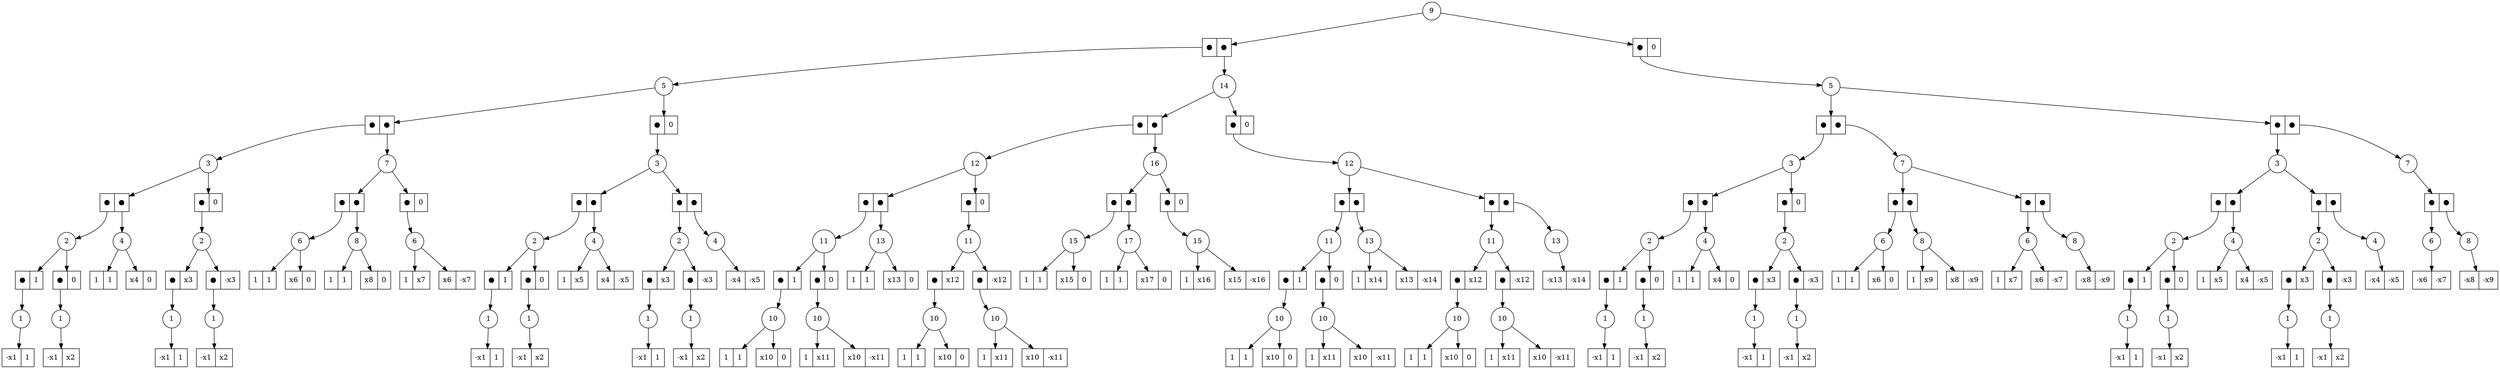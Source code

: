 digraph G {
	Dec_0_1 [shape=circle, label="9"]
	Dec_0_1 -> Ele_1_5
	Ele_1_5 [shape=record,label="<f0> ●|<f1> ●"]
	Ele_1_5:f0 -> Dec_2_7
	Dec_2_7 [shape=circle, label="5"]
	Dec_2_7 -> Ele_3_13
	Ele_3_13 [shape=record,label="<f0> ●|<f1> ●"]
	Ele_3_13:f0 -> Dec_4_21
	Dec_4_21 [shape=circle, label="3"]
	Dec_4_21 -> Ele_5_39
	Ele_5_39 [shape=record,label="<f0> ●|<f1> ●"]
	Ele_5_39:f0 -> Dec_6_67
	Dec_6_67 [shape=circle, label="2"]
	Dec_6_67 -> Ele_7_121
	Ele_7_121 [shape=record,label="<f0> ●|<f1> 1"]
	Ele_7_121:f0 -> Dec_8_49
	Dec_8_49 [shape=circle, label="1"]
	Dec_8_49 -> Ele_9_97
	Ele_9_97 [shape=record,label="<f0> -x1|<f1> 1"]
	Dec_6_67 -> Ele_7_122
	Ele_7_122 [shape=record,label="<f0> ●|<f1> 0"]
	Ele_7_122:f0 -> Dec_8_50
	Dec_8_50 [shape=circle, label="1"]
	Dec_8_50 -> Ele_9_98
	Ele_9_98 [shape=record,label="<f0> -x1|<f1> x2"]
	Ele_5_39:f1 -> Dec_6_68
	Dec_6_68 [shape=circle, label="4"]
	Dec_6_68 -> Ele_7_123
	Ele_7_123 [shape=record,label="<f0> 1|<f1> 1"]
	Dec_6_68 -> Ele_7_124
	Ele_7_124 [shape=record,label="<f0> x4|<f1> 0"]
	Dec_4_21 -> Ele_5_40
	Ele_5_40 [shape=record,label="<f0> ●|<f1> 0"]
	Ele_5_40:f0 -> Dec_6_69
	Dec_6_69 [shape=circle, label="2"]
	Dec_6_69 -> Ele_7_125
	Ele_7_125 [shape=record,label="<f0> ●|<f1> x3"]
	Ele_7_125:f0 -> Dec_8_51
	Dec_8_51 [shape=circle, label="1"]
	Dec_8_51 -> Ele_9_99
	Ele_9_99 [shape=record,label="<f0> -x1|<f1> 1"]
	Dec_6_69 -> Ele_7_126
	Ele_7_126 [shape=record,label="<f0> ●|<f1> -x3"]
	Ele_7_126:f0 -> Dec_8_52
	Dec_8_52 [shape=circle, label="1"]
	Dec_8_52 -> Ele_9_100
	Ele_9_100 [shape=record,label="<f0> -x1|<f1> x2"]
	Ele_3_13:f1 -> Dec_4_22
	Dec_4_22 [shape=circle, label="7"]
	Dec_4_22 -> Ele_5_41
	Ele_5_41 [shape=record,label="<f0> ●|<f1> ●"]
	Ele_5_41:f0 -> Dec_6_70
	Dec_6_70 [shape=circle, label="6"]
	Dec_6_70 -> Ele_7_127
	Ele_7_127 [shape=record,label="<f0> 1|<f1> 1"]
	Dec_6_70 -> Ele_7_128
	Ele_7_128 [shape=record,label="<f0> x6|<f1> 0"]
	Ele_5_41:f1 -> Dec_6_71
	Dec_6_71 [shape=circle, label="8"]
	Dec_6_71 -> Ele_7_129
	Ele_7_129 [shape=record,label="<f0> 1|<f1> 1"]
	Dec_6_71 -> Ele_7_130
	Ele_7_130 [shape=record,label="<f0> x8|<f1> 0"]
	Dec_4_22 -> Ele_5_42
	Ele_5_42 [shape=record,label="<f0> ●|<f1> 0"]
	Ele_5_42:f0 -> Dec_6_72
	Dec_6_72 [shape=circle, label="6"]
	Dec_6_72 -> Ele_7_131
	Ele_7_131 [shape=record,label="<f0> 1|<f1> x7"]
	Dec_6_72 -> Ele_7_132
	Ele_7_132 [shape=record,label="<f0> x6|<f1> -x7"]
	Dec_2_7 -> Ele_3_14
	Ele_3_14 [shape=record,label="<f0> ●|<f1> 0"]
	Ele_3_14:f0 -> Dec_4_23
	Dec_4_23 [shape=circle, label="3"]
	Dec_4_23 -> Ele_5_43
	Ele_5_43 [shape=record,label="<f0> ●|<f1> ●"]
	Ele_5_43:f0 -> Dec_6_73
	Dec_6_73 [shape=circle, label="2"]
	Dec_6_73 -> Ele_7_133
	Ele_7_133 [shape=record,label="<f0> ●|<f1> 1"]
	Ele_7_133:f0 -> Dec_8_53
	Dec_8_53 [shape=circle, label="1"]
	Dec_8_53 -> Ele_9_101
	Ele_9_101 [shape=record,label="<f0> -x1|<f1> 1"]
	Dec_6_73 -> Ele_7_134
	Ele_7_134 [shape=record,label="<f0> ●|<f1> 0"]
	Ele_7_134:f0 -> Dec_8_54
	Dec_8_54 [shape=circle, label="1"]
	Dec_8_54 -> Ele_9_102
	Ele_9_102 [shape=record,label="<f0> -x1|<f1> x2"]
	Ele_5_43:f1 -> Dec_6_74
	Dec_6_74 [shape=circle, label="4"]
	Dec_6_74 -> Ele_7_135
	Ele_7_135 [shape=record,label="<f0> 1|<f1> x5"]
	Dec_6_74 -> Ele_7_136
	Ele_7_136 [shape=record,label="<f0> x4|<f1> -x5"]
	Dec_4_23 -> Ele_5_44
	Ele_5_44 [shape=record,label="<f0> ●|<f1> ●"]
	Ele_5_44:f0 -> Dec_6_75
	Dec_6_75 [shape=circle, label="2"]
	Dec_6_75 -> Ele_7_137
	Ele_7_137 [shape=record,label="<f0> ●|<f1> x3"]
	Ele_7_137:f0 -> Dec_8_55
	Dec_8_55 [shape=circle, label="1"]
	Dec_8_55 -> Ele_9_103
	Ele_9_103 [shape=record,label="<f0> -x1|<f1> 1"]
	Dec_6_75 -> Ele_7_138
	Ele_7_138 [shape=record,label="<f0> ●|<f1> -x3"]
	Ele_7_138:f0 -> Dec_8_56
	Dec_8_56 [shape=circle, label="1"]
	Dec_8_56 -> Ele_9_104
	Ele_9_104 [shape=record,label="<f0> -x1|<f1> x2"]
	Ele_5_44:f1 -> Dec_6_76
	Dec_6_76 [shape=circle, label="4"]
	Dec_6_76 -> Ele_7_139
	Ele_7_139 [shape=record,label="<f0> -x4|<f1> -x5"]
	Ele_1_5:f1 -> Dec_2_8
	Dec_2_8 [shape=circle, label="14"]
	Dec_2_8 -> Ele_3_15
	Ele_3_15 [shape=record,label="<f0> ●|<f1> ●"]
	Ele_3_15:f0 -> Dec_4_24
	Dec_4_24 [shape=circle, label="12"]
	Dec_4_24 -> Ele_5_45
	Ele_5_45 [shape=record,label="<f0> ●|<f1> ●"]
	Ele_5_45:f0 -> Dec_6_77
	Dec_6_77 [shape=circle, label="11"]
	Dec_6_77 -> Ele_7_140
	Ele_7_140 [shape=record,label="<f0> ●|<f1> 1"]
	Ele_7_140:f0 -> Dec_8_57
	Dec_8_57 [shape=circle, label="10"]
	Dec_8_57 -> Ele_9_105
	Ele_9_105 [shape=record,label="<f0> 1|<f1> 1"]
	Dec_8_57 -> Ele_9_106
	Ele_9_106 [shape=record,label="<f0> x10|<f1> 0"]
	Dec_6_77 -> Ele_7_141
	Ele_7_141 [shape=record,label="<f0> ●|<f1> 0"]
	Ele_7_141:f0 -> Dec_8_58
	Dec_8_58 [shape=circle, label="10"]
	Dec_8_58 -> Ele_9_107
	Ele_9_107 [shape=record,label="<f0> 1|<f1> x11"]
	Dec_8_58 -> Ele_9_108
	Ele_9_108 [shape=record,label="<f0> x10|<f1> -x11"]
	Ele_5_45:f1 -> Dec_6_78
	Dec_6_78 [shape=circle, label="13"]
	Dec_6_78 -> Ele_7_142
	Ele_7_142 [shape=record,label="<f0> 1|<f1> 1"]
	Dec_6_78 -> Ele_7_143
	Ele_7_143 [shape=record,label="<f0> x13|<f1> 0"]
	Dec_4_24 -> Ele_5_46
	Ele_5_46 [shape=record,label="<f0> ●|<f1> 0"]
	Ele_5_46:f0 -> Dec_6_79
	Dec_6_79 [shape=circle, label="11"]
	Dec_6_79 -> Ele_7_144
	Ele_7_144 [shape=record,label="<f0> ●|<f1> x12"]
	Ele_7_144:f0 -> Dec_8_59
	Dec_8_59 [shape=circle, label="10"]
	Dec_8_59 -> Ele_9_109
	Ele_9_109 [shape=record,label="<f0> 1|<f1> 1"]
	Dec_8_59 -> Ele_9_110
	Ele_9_110 [shape=record,label="<f0> x10|<f1> 0"]
	Dec_6_79 -> Ele_7_145
	Ele_7_145 [shape=record,label="<f0> ●|<f1> -x12"]
	Ele_7_145:f0 -> Dec_8_60
	Dec_8_60 [shape=circle, label="10"]
	Dec_8_60 -> Ele_9_111
	Ele_9_111 [shape=record,label="<f0> 1|<f1> x11"]
	Dec_8_60 -> Ele_9_112
	Ele_9_112 [shape=record,label="<f0> x10|<f1> -x11"]
	Ele_3_15:f1 -> Dec_4_25
	Dec_4_25 [shape=circle, label="16"]
	Dec_4_25 -> Ele_5_47
	Ele_5_47 [shape=record,label="<f0> ●|<f1> ●"]
	Ele_5_47:f0 -> Dec_6_80
	Dec_6_80 [shape=circle, label="15"]
	Dec_6_80 -> Ele_7_146
	Ele_7_146 [shape=record,label="<f0> 1|<f1> 1"]
	Dec_6_80 -> Ele_7_147
	Ele_7_147 [shape=record,label="<f0> x15|<f1> 0"]
	Ele_5_47:f1 -> Dec_6_81
	Dec_6_81 [shape=circle, label="17"]
	Dec_6_81 -> Ele_7_148
	Ele_7_148 [shape=record,label="<f0> 1|<f1> 1"]
	Dec_6_81 -> Ele_7_149
	Ele_7_149 [shape=record,label="<f0> x17|<f1> 0"]
	Dec_4_25 -> Ele_5_48
	Ele_5_48 [shape=record,label="<f0> ●|<f1> 0"]
	Ele_5_48:f0 -> Dec_6_82
	Dec_6_82 [shape=circle, label="15"]
	Dec_6_82 -> Ele_7_150
	Ele_7_150 [shape=record,label="<f0> 1|<f1> x16"]
	Dec_6_82 -> Ele_7_151
	Ele_7_151 [shape=record,label="<f0> x15|<f1> -x16"]
	Dec_2_8 -> Ele_3_16
	Ele_3_16 [shape=record,label="<f0> ●|<f1> 0"]
	Ele_3_16:f0 -> Dec_4_26
	Dec_4_26 [shape=circle, label="12"]
	Dec_4_26 -> Ele_5_49
	Ele_5_49 [shape=record,label="<f0> ●|<f1> ●"]
	Ele_5_49:f0 -> Dec_6_83
	Dec_6_83 [shape=circle, label="11"]
	Dec_6_83 -> Ele_7_152
	Ele_7_152 [shape=record,label="<f0> ●|<f1> 1"]
	Ele_7_152:f0 -> Dec_8_61
	Dec_8_61 [shape=circle, label="10"]
	Dec_8_61 -> Ele_9_113
	Ele_9_113 [shape=record,label="<f0> 1|<f1> 1"]
	Dec_8_61 -> Ele_9_114
	Ele_9_114 [shape=record,label="<f0> x10|<f1> 0"]
	Dec_6_83 -> Ele_7_153
	Ele_7_153 [shape=record,label="<f0> ●|<f1> 0"]
	Ele_7_153:f0 -> Dec_8_62
	Dec_8_62 [shape=circle, label="10"]
	Dec_8_62 -> Ele_9_115
	Ele_9_115 [shape=record,label="<f0> 1|<f1> x11"]
	Dec_8_62 -> Ele_9_116
	Ele_9_116 [shape=record,label="<f0> x10|<f1> -x11"]
	Ele_5_49:f1 -> Dec_6_84
	Dec_6_84 [shape=circle, label="13"]
	Dec_6_84 -> Ele_7_154
	Ele_7_154 [shape=record,label="<f0> 1|<f1> x14"]
	Dec_6_84 -> Ele_7_155
	Ele_7_155 [shape=record,label="<f0> x13|<f1> -x14"]
	Dec_4_26 -> Ele_5_50
	Ele_5_50 [shape=record,label="<f0> ●|<f1> ●"]
	Ele_5_50:f0 -> Dec_6_85
	Dec_6_85 [shape=circle, label="11"]
	Dec_6_85 -> Ele_7_156
	Ele_7_156 [shape=record,label="<f0> ●|<f1> x12"]
	Ele_7_156:f0 -> Dec_8_63
	Dec_8_63 [shape=circle, label="10"]
	Dec_8_63 -> Ele_9_117
	Ele_9_117 [shape=record,label="<f0> 1|<f1> 1"]
	Dec_8_63 -> Ele_9_118
	Ele_9_118 [shape=record,label="<f0> x10|<f1> 0"]
	Dec_6_85 -> Ele_7_157
	Ele_7_157 [shape=record,label="<f0> ●|<f1> -x12"]
	Ele_7_157:f0 -> Dec_8_64
	Dec_8_64 [shape=circle, label="10"]
	Dec_8_64 -> Ele_9_119
	Ele_9_119 [shape=record,label="<f0> 1|<f1> x11"]
	Dec_8_64 -> Ele_9_120
	Ele_9_120 [shape=record,label="<f0> x10|<f1> -x11"]
	Ele_5_50:f1 -> Dec_6_86
	Dec_6_86 [shape=circle, label="13"]
	Dec_6_86 -> Ele_7_158
	Ele_7_158 [shape=record,label="<f0> -x13|<f1> -x14"]
	Dec_0_1 -> Ele_1_6
	Ele_1_6 [shape=record,label="<f0> ●|<f1> 0"]
	Ele_1_6:f0 -> Dec_2_9
	Dec_2_9 [shape=circle, label="5"]
	Dec_2_9 -> Ele_3_17
	Ele_3_17 [shape=record,label="<f0> ●|<f1> ●"]
	Ele_3_17:f0 -> Dec_4_27
	Dec_4_27 [shape=circle, label="3"]
	Dec_4_27 -> Ele_5_51
	Ele_5_51 [shape=record,label="<f0> ●|<f1> ●"]
	Ele_5_51:f0 -> Dec_6_87
	Dec_6_87 [shape=circle, label="2"]
	Dec_6_87 -> Ele_7_159
	Ele_7_159 [shape=record,label="<f0> ●|<f1> 1"]
	Ele_7_159:f0 -> Dec_8_65
	Dec_8_65 [shape=circle, label="1"]
	Dec_8_65 -> Ele_9_121
	Ele_9_121 [shape=record,label="<f0> -x1|<f1> 1"]
	Dec_6_87 -> Ele_7_160
	Ele_7_160 [shape=record,label="<f0> ●|<f1> 0"]
	Ele_7_160:f0 -> Dec_8_66
	Dec_8_66 [shape=circle, label="1"]
	Dec_8_66 -> Ele_9_122
	Ele_9_122 [shape=record,label="<f0> -x1|<f1> x2"]
	Ele_5_51:f1 -> Dec_6_88
	Dec_6_88 [shape=circle, label="4"]
	Dec_6_88 -> Ele_7_161
	Ele_7_161 [shape=record,label="<f0> 1|<f1> 1"]
	Dec_6_88 -> Ele_7_162
	Ele_7_162 [shape=record,label="<f0> x4|<f1> 0"]
	Dec_4_27 -> Ele_5_52
	Ele_5_52 [shape=record,label="<f0> ●|<f1> 0"]
	Ele_5_52:f0 -> Dec_6_89
	Dec_6_89 [shape=circle, label="2"]
	Dec_6_89 -> Ele_7_163
	Ele_7_163 [shape=record,label="<f0> ●|<f1> x3"]
	Ele_7_163:f0 -> Dec_8_67
	Dec_8_67 [shape=circle, label="1"]
	Dec_8_67 -> Ele_9_123
	Ele_9_123 [shape=record,label="<f0> -x1|<f1> 1"]
	Dec_6_89 -> Ele_7_164
	Ele_7_164 [shape=record,label="<f0> ●|<f1> -x3"]
	Ele_7_164:f0 -> Dec_8_68
	Dec_8_68 [shape=circle, label="1"]
	Dec_8_68 -> Ele_9_124
	Ele_9_124 [shape=record,label="<f0> -x1|<f1> x2"]
	Ele_3_17:f1 -> Dec_4_28
	Dec_4_28 [shape=circle, label="7"]
	Dec_4_28 -> Ele_5_53
	Ele_5_53 [shape=record,label="<f0> ●|<f1> ●"]
	Ele_5_53:f0 -> Dec_6_90
	Dec_6_90 [shape=circle, label="6"]
	Dec_6_90 -> Ele_7_165
	Ele_7_165 [shape=record,label="<f0> 1|<f1> 1"]
	Dec_6_90 -> Ele_7_166
	Ele_7_166 [shape=record,label="<f0> x6|<f1> 0"]
	Ele_5_53:f1 -> Dec_6_91
	Dec_6_91 [shape=circle, label="8"]
	Dec_6_91 -> Ele_7_167
	Ele_7_167 [shape=record,label="<f0> 1|<f1> x9"]
	Dec_6_91 -> Ele_7_168
	Ele_7_168 [shape=record,label="<f0> x8|<f1> -x9"]
	Dec_4_28 -> Ele_5_54
	Ele_5_54 [shape=record,label="<f0> ●|<f1> ●"]
	Ele_5_54:f0 -> Dec_6_92
	Dec_6_92 [shape=circle, label="6"]
	Dec_6_92 -> Ele_7_169
	Ele_7_169 [shape=record,label="<f0> 1|<f1> x7"]
	Dec_6_92 -> Ele_7_170
	Ele_7_170 [shape=record,label="<f0> x6|<f1> -x7"]
	Ele_5_54:f1 -> Dec_6_93
	Dec_6_93 [shape=circle, label="8"]
	Dec_6_93 -> Ele_7_171
	Ele_7_171 [shape=record,label="<f0> -x8|<f1> -x9"]
	Dec_2_9 -> Ele_3_18
	Ele_3_18 [shape=record,label="<f0> ●|<f1> ●"]
	Ele_3_18:f0 -> Dec_4_29
	Dec_4_29 [shape=circle, label="3"]
	Dec_4_29 -> Ele_5_55
	Ele_5_55 [shape=record,label="<f0> ●|<f1> ●"]
	Ele_5_55:f0 -> Dec_6_94
	Dec_6_94 [shape=circle, label="2"]
	Dec_6_94 -> Ele_7_172
	Ele_7_172 [shape=record,label="<f0> ●|<f1> 1"]
	Ele_7_172:f0 -> Dec_8_69
	Dec_8_69 [shape=circle, label="1"]
	Dec_8_69 -> Ele_9_125
	Ele_9_125 [shape=record,label="<f0> -x1|<f1> 1"]
	Dec_6_94 -> Ele_7_173
	Ele_7_173 [shape=record,label="<f0> ●|<f1> 0"]
	Ele_7_173:f0 -> Dec_8_70
	Dec_8_70 [shape=circle, label="1"]
	Dec_8_70 -> Ele_9_126
	Ele_9_126 [shape=record,label="<f0> -x1|<f1> x2"]
	Ele_5_55:f1 -> Dec_6_95
	Dec_6_95 [shape=circle, label="4"]
	Dec_6_95 -> Ele_7_174
	Ele_7_174 [shape=record,label="<f0> 1|<f1> x5"]
	Dec_6_95 -> Ele_7_175
	Ele_7_175 [shape=record,label="<f0> x4|<f1> -x5"]
	Dec_4_29 -> Ele_5_56
	Ele_5_56 [shape=record,label="<f0> ●|<f1> ●"]
	Ele_5_56:f0 -> Dec_6_96
	Dec_6_96 [shape=circle, label="2"]
	Dec_6_96 -> Ele_7_176
	Ele_7_176 [shape=record,label="<f0> ●|<f1> x3"]
	Ele_7_176:f0 -> Dec_8_71
	Dec_8_71 [shape=circle, label="1"]
	Dec_8_71 -> Ele_9_127
	Ele_9_127 [shape=record,label="<f0> -x1|<f1> 1"]
	Dec_6_96 -> Ele_7_177
	Ele_7_177 [shape=record,label="<f0> ●|<f1> -x3"]
	Ele_7_177:f0 -> Dec_8_72
	Dec_8_72 [shape=circle, label="1"]
	Dec_8_72 -> Ele_9_128
	Ele_9_128 [shape=record,label="<f0> -x1|<f1> x2"]
	Ele_5_56:f1 -> Dec_6_97
	Dec_6_97 [shape=circle, label="4"]
	Dec_6_97 -> Ele_7_178
	Ele_7_178 [shape=record,label="<f0> -x4|<f1> -x5"]
	Ele_3_18:f1 -> Dec_4_30
	Dec_4_30 [shape=circle, label="7"]
	Dec_4_30 -> Ele_5_57
	Ele_5_57 [shape=record,label="<f0> ●|<f1> ●"]
	Ele_5_57:f0 -> Dec_6_98
	Dec_6_98 [shape=circle, label="6"]
	Dec_6_98 -> Ele_7_179
	Ele_7_179 [shape=record,label="<f0> -x6|<f1> -x7"]
	Ele_5_57:f1 -> Dec_6_99
	Dec_6_99 [shape=circle, label="8"]
	Dec_6_99 -> Ele_7_180
	Ele_7_180 [shape=record,label="<f0> -x8|<f1> -x9"]
}
